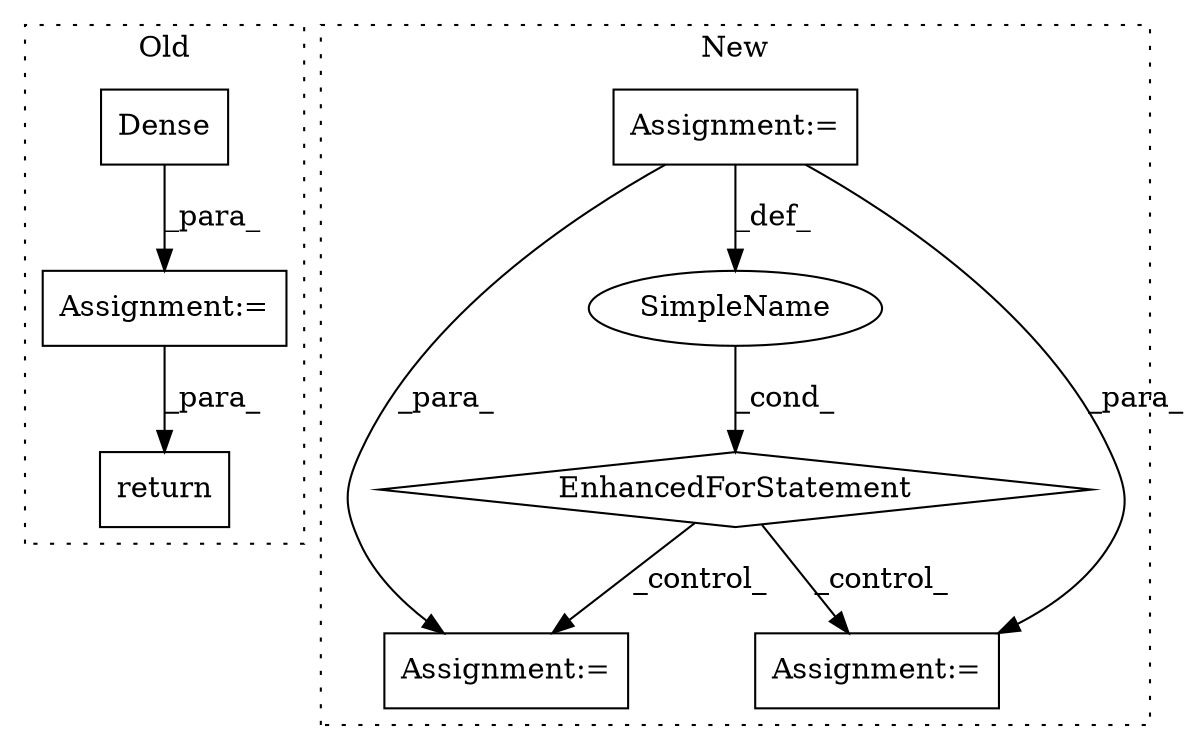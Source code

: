 digraph G {
subgraph cluster0 {
1 [label="Dense" a="32" s="2777,2796" l="6,1" shape="box"];
3 [label="Assignment:=" a="7" s="2776" l="1" shape="box"];
8 [label="return" a="41" s="2803" l="7" shape="box"];
label = "Old";
style="dotted";
}
subgraph cluster1 {
2 [label="EnhancedForStatement" a="70" s="3274,3376" l="67,2" shape="diamond"];
4 [label="Assignment:=" a="7" s="2614" l="1" shape="box"];
5 [label="Assignment:=" a="7" s="3397" l="1" shape="box"];
6 [label="SimpleName" a="42" s="3345" l="5" shape="ellipse"];
7 [label="Assignment:=" a="7" s="3423" l="1" shape="box"];
label = "New";
style="dotted";
}
1 -> 3 [label="_para_"];
2 -> 7 [label="_control_"];
2 -> 5 [label="_control_"];
3 -> 8 [label="_para_"];
4 -> 7 [label="_para_"];
4 -> 5 [label="_para_"];
4 -> 6 [label="_def_"];
6 -> 2 [label="_cond_"];
}